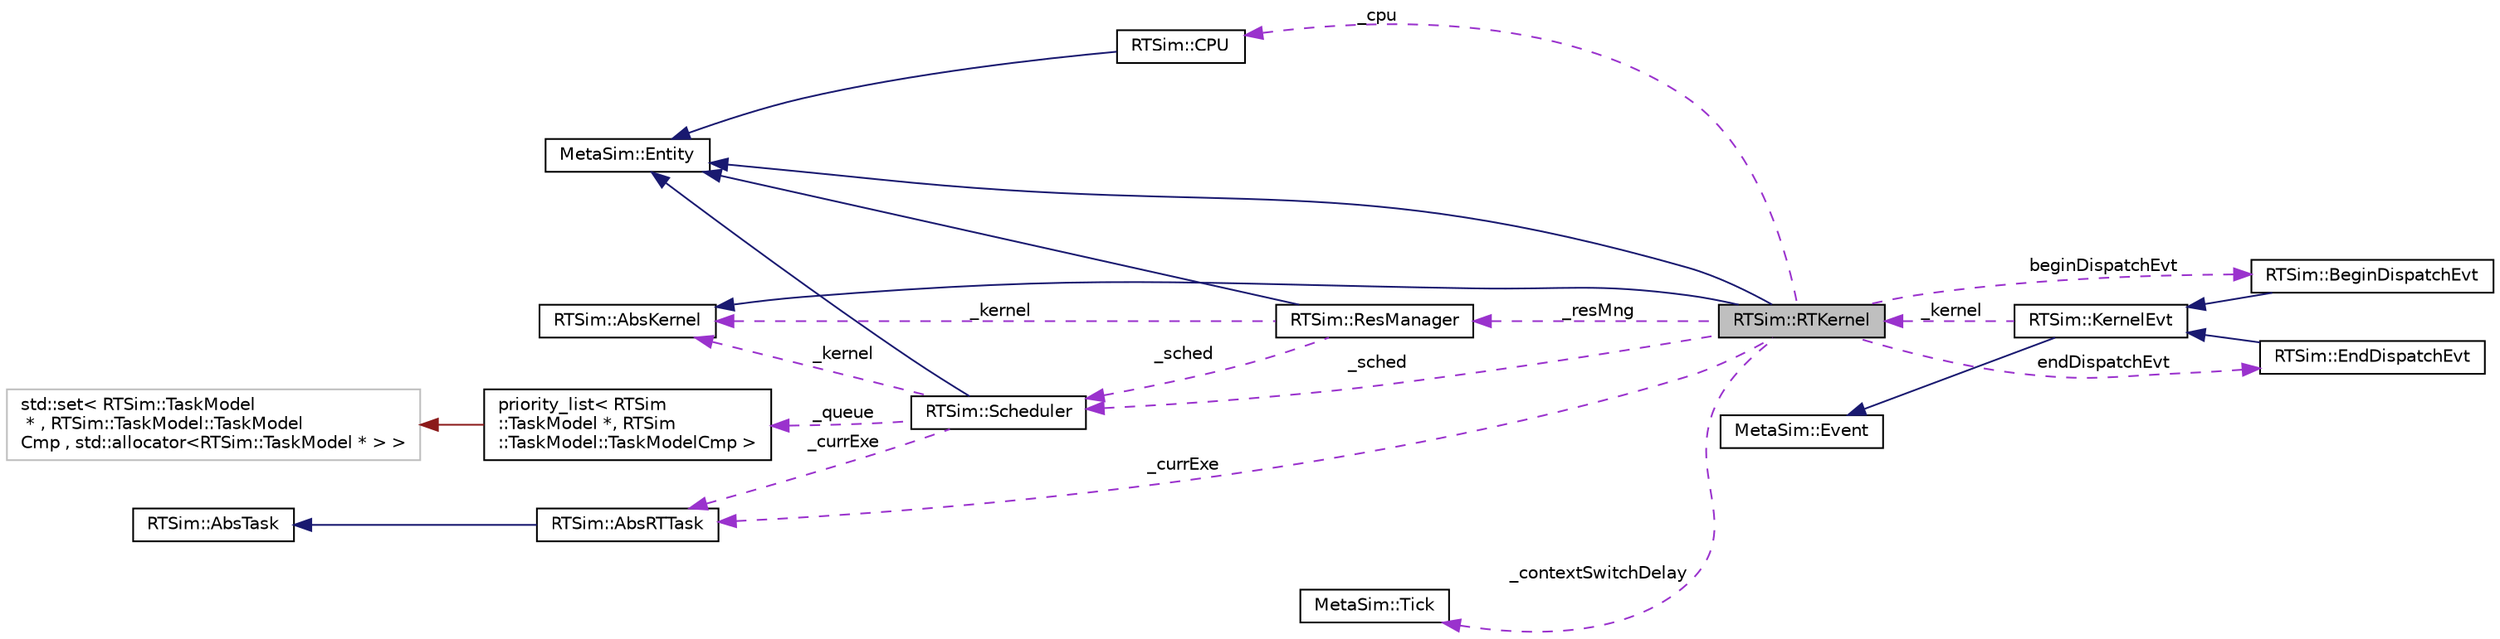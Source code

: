 digraph "RTSim::RTKernel"
{
  edge [fontname="Helvetica",fontsize="10",labelfontname="Helvetica",labelfontsize="10"];
  node [fontname="Helvetica",fontsize="10",shape=record];
  rankdir="LR";
  Node5 [label="RTSim::RTKernel",height=0.2,width=0.4,color="black", fillcolor="grey75", style="filled", fontcolor="black"];
  Node6 -> Node5 [dir="back",color="midnightblue",fontsize="10",style="solid",fontname="Helvetica"];
  Node6 [label="MetaSim::Entity",height=0.2,width=0.4,color="black", fillcolor="white", style="filled",URL="$classMetaSim_1_1Entity.html"];
  Node7 -> Node5 [dir="back",color="midnightblue",fontsize="10",style="solid",fontname="Helvetica"];
  Node7 [label="RTSim::AbsKernel",height=0.2,width=0.4,color="black", fillcolor="white", style="filled",URL="$classRTSim_1_1AbsKernel.html"];
  Node8 -> Node5 [dir="back",color="darkorchid3",fontsize="10",style="dashed",label=" _resMng" ,fontname="Helvetica"];
  Node8 [label="RTSim::ResManager",height=0.2,width=0.4,color="black", fillcolor="white", style="filled",URL="$classRTSim_1_1ResManager.html"];
  Node6 -> Node8 [dir="back",color="midnightblue",fontsize="10",style="solid",fontname="Helvetica"];
  Node7 -> Node8 [dir="back",color="darkorchid3",fontsize="10",style="dashed",label=" _kernel" ,fontname="Helvetica"];
  Node9 -> Node8 [dir="back",color="darkorchid3",fontsize="10",style="dashed",label=" _sched" ,fontname="Helvetica"];
  Node9 [label="RTSim::Scheduler",height=0.2,width=0.4,color="black", fillcolor="white", style="filled",URL="$classRTSim_1_1Scheduler.html"];
  Node6 -> Node9 [dir="back",color="midnightblue",fontsize="10",style="solid",fontname="Helvetica"];
  Node10 -> Node9 [dir="back",color="darkorchid3",fontsize="10",style="dashed",label=" _currExe" ,fontname="Helvetica"];
  Node10 [label="RTSim::AbsRTTask",height=0.2,width=0.4,color="black", fillcolor="white", style="filled",URL="$classRTSim_1_1AbsRTTask.html"];
  Node11 -> Node10 [dir="back",color="midnightblue",fontsize="10",style="solid",fontname="Helvetica"];
  Node11 [label="RTSim::AbsTask",height=0.2,width=0.4,color="black", fillcolor="white", style="filled",URL="$classRTSim_1_1AbsTask.html"];
  Node7 -> Node9 [dir="back",color="darkorchid3",fontsize="10",style="dashed",label=" _kernel" ,fontname="Helvetica"];
  Node12 -> Node9 [dir="back",color="darkorchid3",fontsize="10",style="dashed",label=" _queue" ,fontname="Helvetica"];
  Node12 [label="priority_list\< RTSim\l::TaskModel *, RTSim\l::TaskModel::TaskModelCmp \>",height=0.2,width=0.4,color="black", fillcolor="white", style="filled",URL="$classpriority__list.html"];
  Node13 -> Node12 [dir="back",color="firebrick4",fontsize="10",style="solid",fontname="Helvetica"];
  Node13 [label="std::set\< RTSim::TaskModel\l * , RTSim::TaskModel::TaskModel\lCmp , std::allocator\<RTSim::TaskModel * \>  \>",height=0.2,width=0.4,color="grey75", fillcolor="white", style="filled"];
  Node10 -> Node5 [dir="back",color="darkorchid3",fontsize="10",style="dashed",label=" _currExe" ,fontname="Helvetica"];
  Node14 -> Node5 [dir="back",color="darkorchid3",fontsize="10",style="dashed",label=" _cpu" ,fontname="Helvetica"];
  Node14 [label="RTSim::CPU",height=0.2,width=0.4,color="black", fillcolor="white", style="filled",URL="$classRTSim_1_1CPU.html"];
  Node6 -> Node14 [dir="back",color="midnightblue",fontsize="10",style="solid",fontname="Helvetica"];
  Node9 -> Node5 [dir="back",color="darkorchid3",fontsize="10",style="dashed",label=" _sched" ,fontname="Helvetica"];
  Node15 -> Node5 [dir="back",color="darkorchid3",fontsize="10",style="dashed",label=" _contextSwitchDelay" ,fontname="Helvetica"];
  Node15 [label="MetaSim::Tick",height=0.2,width=0.4,color="black", fillcolor="white", style="filled",URL="$classMetaSim_1_1Tick.html"];
  Node16 -> Node5 [dir="back",color="darkorchid3",fontsize="10",style="dashed",label=" endDispatchEvt" ,fontname="Helvetica"];
  Node16 [label="RTSim::EndDispatchEvt",height=0.2,width=0.4,color="black", fillcolor="white", style="filled",URL="$classRTSim_1_1EndDispatchEvt.html"];
  Node17 -> Node16 [dir="back",color="midnightblue",fontsize="10",style="solid",fontname="Helvetica"];
  Node17 [label="RTSim::KernelEvt",height=0.2,width=0.4,color="black", fillcolor="white", style="filled",URL="$classRTSim_1_1KernelEvt.html"];
  Node18 -> Node17 [dir="back",color="midnightblue",fontsize="10",style="solid",fontname="Helvetica"];
  Node18 [label="MetaSim::Event",height=0.2,width=0.4,color="black", fillcolor="white", style="filled",URL="$classMetaSim_1_1Event.html"];
  Node5 -> Node17 [dir="back",color="darkorchid3",fontsize="10",style="dashed",label=" _kernel" ,fontname="Helvetica"];
  Node19 -> Node5 [dir="back",color="darkorchid3",fontsize="10",style="dashed",label=" beginDispatchEvt" ,fontname="Helvetica"];
  Node19 [label="RTSim::BeginDispatchEvt",height=0.2,width=0.4,color="black", fillcolor="white", style="filled",URL="$classRTSim_1_1BeginDispatchEvt.html"];
  Node17 -> Node19 [dir="back",color="midnightblue",fontsize="10",style="solid",fontname="Helvetica"];
}
